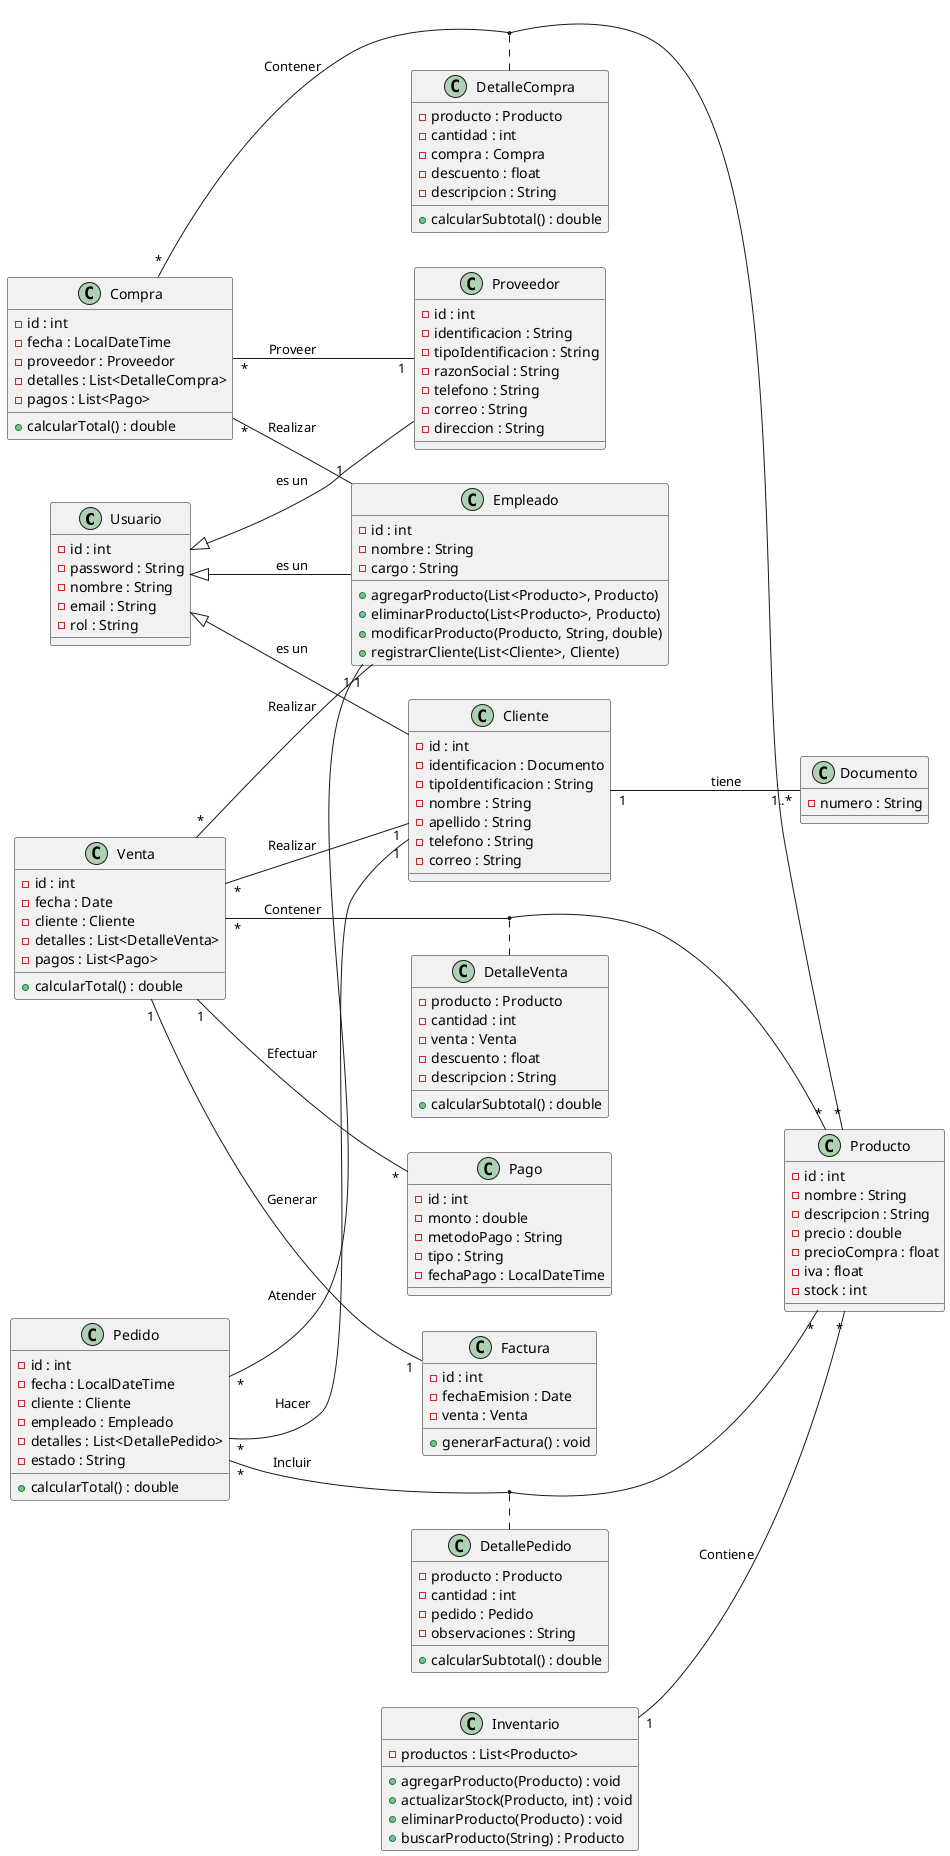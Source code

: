 @startuml
left to right direction

class Usuario {
  - id : int
  - password : String
  - nombre : String
  - email : String
  - rol : String
}

class Documento {
  - numero : String
}

class Empleado {
  - id : int
  - nombre : String
  - cargo : String
  + agregarProducto(List<Producto>, Producto)
  + eliminarProducto(List<Producto>, Producto)
  + modificarProducto(Producto, String, double)
  + registrarCliente(List<Cliente>, Cliente)
}

class Producto {
  - id : int
  - nombre : String
  - descripcion : String
  - precio : double
  - precioCompra : float
  - iva : float
  - stock : int
}

class Cliente {
  - id : int
  - identificacion : Documento
  - tipoIdentificacion : String
  - nombre : String
  - apellido : String
  - telefono : String
  - correo : String
}

class Proveedor {
  - id : int
  - identificacion : String
  - tipoIdentificacion : String
  - razonSocial : String
  - telefono : String
  - correo : String
  - direccion : String
}

class Venta {
  - id : int
  - fecha : Date
  - cliente : Cliente
  - detalles : List<DetalleVenta>
  - pagos : List<Pago>
  + calcularTotal() : double
}

class DetalleVenta {
  - producto : Producto
  - cantidad : int
  - venta : Venta
  - descuento : float
  - descripcion : String
  + calcularSubtotal() : double
}

class Compra {
  - id : int
  - fecha : LocalDateTime
  - proveedor : Proveedor
  - detalles : List<DetalleCompra>
  - pagos : List<Pago>
  + calcularTotal() : double
}

class DetalleCompra {
  - producto : Producto
  - cantidad : int
  - compra : Compra
  - descuento : float
  - descripcion : String
  + calcularSubtotal() : double
}

class Pago {
  - id : int
  - monto : double
  - metodoPago : String
  - tipo : String
  - fechaPago : LocalDateTime
}

class Factura {
  - id : int
  - fechaEmision : Date
  - venta : Venta
  + generarFactura() : void
}

class Inventario {
  - productos : List<Producto>
  + agregarProducto(Producto) : void
  + actualizarStock(Producto, int) : void
  + eliminarProducto(Producto) : void
  + buscarProducto(String) : Producto
}

' NUEVAS CLASES PARA PEDIDO
class Pedido {
  - id : int
  - fecha : LocalDateTime
  - cliente : Cliente
  - empleado : Empleado
  - detalles : List<DetallePedido>
  - estado : String
  + calcularTotal() : double
}

class DetallePedido {
  - producto : Producto
  - cantidad : int
  - pedido : Pedido
  - observaciones : String
  + calcularSubtotal() : double
}

Usuario <|-- Empleado : es un
Usuario <|-- Cliente : es un
Usuario <|-- Proveedor : es un
Cliente "1" -- "1..*" Documento : tiene
Venta "*" -- "1" Cliente : Realizar
Venta "*" -- "1" Empleado : Realizar
Venta "*" -- "*" Producto : Contener
(Venta,Producto) .. DetalleVenta
Compra "*" -- "1" Proveedor : Proveer
Compra "*" -- "1" Empleado : Realizar
Compra "*" -- "*" Producto : Contener
(Compra,Producto) .. DetalleCompra
Venta "1" -- "*" Pago : Efectuar
Venta "1" -- "1" Factura : Generar
Inventario "1" -- "*" Producto : Contiene

Pedido "*" -- "1" Cliente : Hacer
Pedido "*" -- "1" Empleado : Atender
Pedido "*" -- "*" Producto : Incluir
(Pedido,Producto) .. DetallePedido


@enduml

